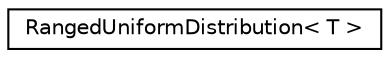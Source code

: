 digraph "Graphical Class Hierarchy"
{
 // LATEX_PDF_SIZE
  edge [fontname="Helvetica",fontsize="10",labelfontname="Helvetica",labelfontsize="10"];
  node [fontname="Helvetica",fontsize="10",shape=record];
  rankdir="LR";
  Node0 [label="RangedUniformDistribution\< T \>",height=0.2,width=0.4,color="black", fillcolor="white", style="filled",URL="$classarm__compute_1_1utils_1_1random_1_1_ranged_uniform_distribution.xhtml",tooltip="Uniform distribution within a given number of sub-ranges."];
}
